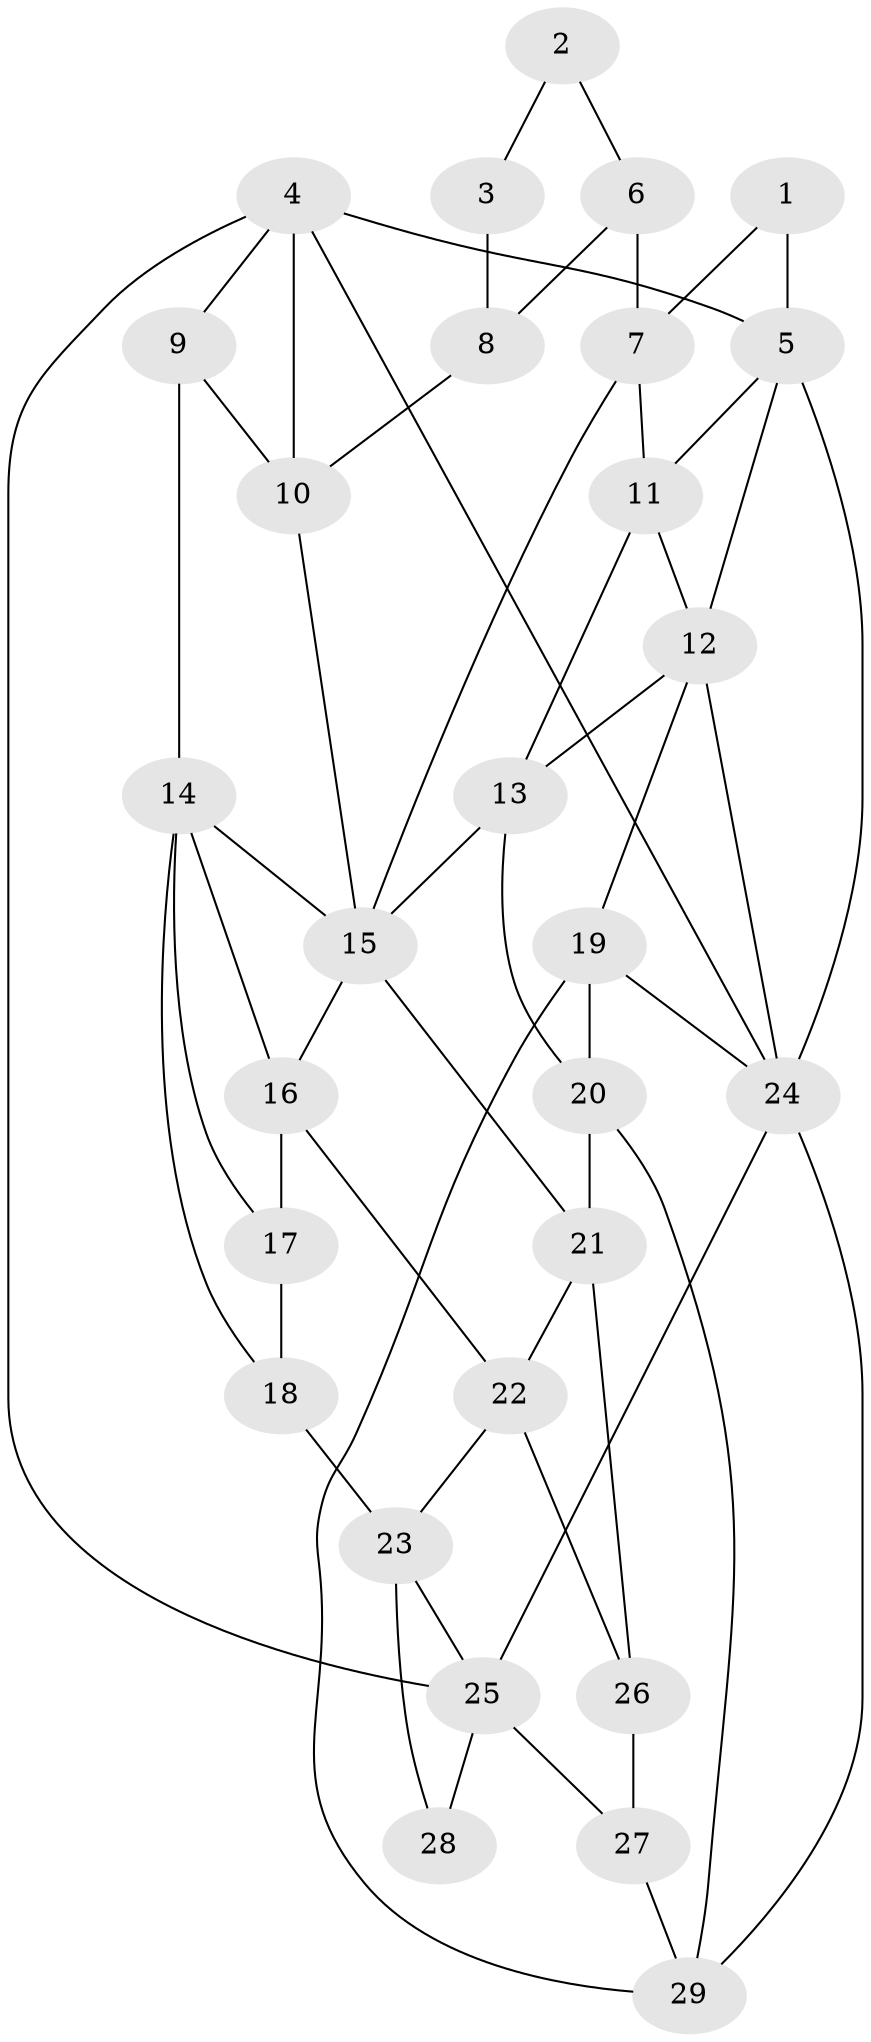 // original degree distribution, {3: 0.021739130434782608, 4: 0.25, 5: 0.5, 6: 0.22826086956521738}
// Generated by graph-tools (version 1.1) at 2025/38/03/04/25 23:38:24]
// undirected, 29 vertices, 55 edges
graph export_dot {
  node [color=gray90,style=filled];
  1;
  2;
  3;
  4;
  5;
  6;
  7;
  8;
  9;
  10;
  11;
  12;
  13;
  14;
  15;
  16;
  17;
  18;
  19;
  20;
  21;
  22;
  23;
  24;
  25;
  26;
  27;
  28;
  29;
  1 -- 5 [weight=2.0];
  1 -- 7 [weight=1.0];
  2 -- 3 [weight=2.0];
  2 -- 6 [weight=2.0];
  3 -- 8 [weight=2.0];
  4 -- 5 [weight=1.0];
  4 -- 9 [weight=1.0];
  4 -- 10 [weight=1.0];
  4 -- 24 [weight=1.0];
  4 -- 25 [weight=1.0];
  5 -- 11 [weight=1.0];
  5 -- 12 [weight=1.0];
  5 -- 24 [weight=1.0];
  6 -- 7 [weight=2.0];
  6 -- 8 [weight=1.0];
  7 -- 11 [weight=1.0];
  7 -- 15 [weight=1.0];
  8 -- 10 [weight=2.0];
  9 -- 10 [weight=1.0];
  9 -- 14 [weight=2.0];
  10 -- 15 [weight=1.0];
  11 -- 12 [weight=2.0];
  11 -- 13 [weight=2.0];
  12 -- 13 [weight=1.0];
  12 -- 19 [weight=1.0];
  12 -- 24 [weight=1.0];
  13 -- 15 [weight=1.0];
  13 -- 20 [weight=1.0];
  14 -- 15 [weight=1.0];
  14 -- 16 [weight=1.0];
  14 -- 17 [weight=1.0];
  14 -- 18 [weight=1.0];
  15 -- 16 [weight=1.0];
  15 -- 21 [weight=1.0];
  16 -- 17 [weight=2.0];
  16 -- 22 [weight=1.0];
  17 -- 18 [weight=1.0];
  18 -- 23 [weight=2.0];
  19 -- 20 [weight=1.0];
  19 -- 24 [weight=2.0];
  19 -- 29 [weight=1.0];
  20 -- 21 [weight=2.0];
  20 -- 29 [weight=1.0];
  21 -- 22 [weight=1.0];
  21 -- 26 [weight=1.0];
  22 -- 23 [weight=1.0];
  22 -- 26 [weight=1.0];
  23 -- 25 [weight=1.0];
  23 -- 28 [weight=2.0];
  24 -- 25 [weight=1.0];
  24 -- 29 [weight=2.0];
  25 -- 27 [weight=1.0];
  25 -- 28 [weight=2.0];
  26 -- 27 [weight=2.0];
  27 -- 29 [weight=2.0];
}
